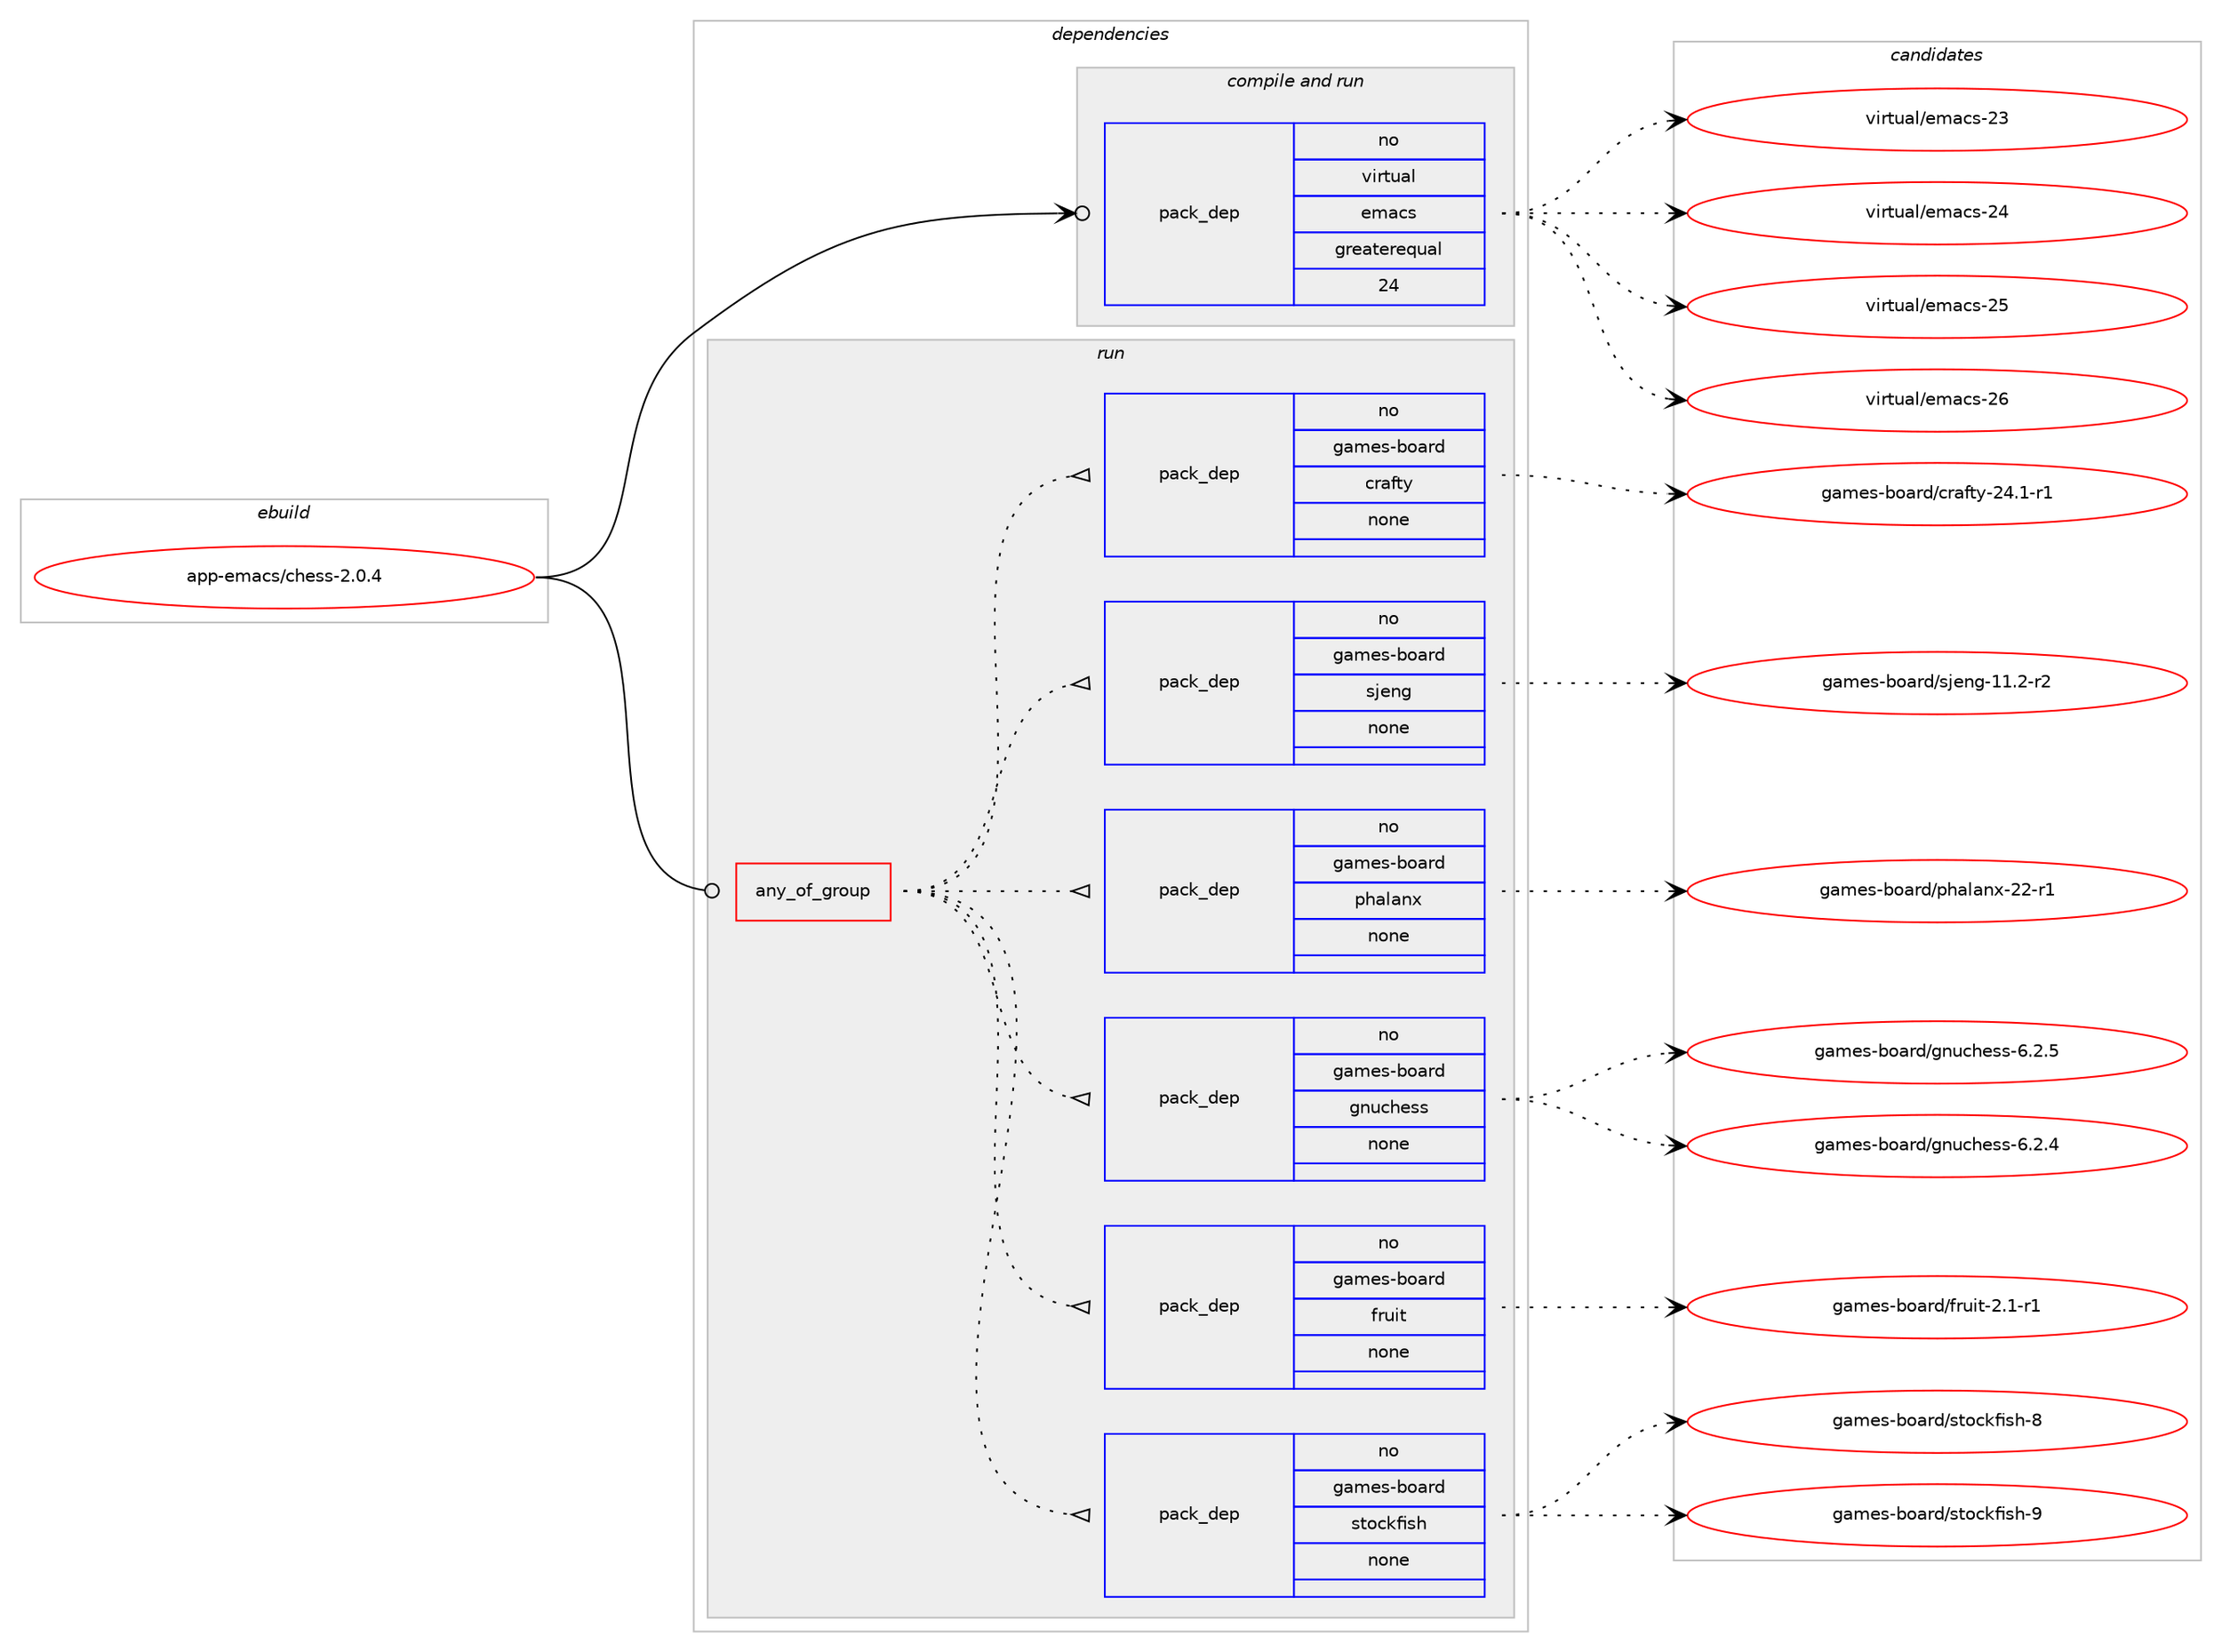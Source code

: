 digraph prolog {

# *************
# Graph options
# *************

newrank=true;
concentrate=true;
compound=true;
graph [rankdir=LR,fontname=Helvetica,fontsize=10,ranksep=1.5];#, ranksep=2.5, nodesep=0.2];
edge  [arrowhead=vee];
node  [fontname=Helvetica,fontsize=10];

# **********
# The ebuild
# **********

subgraph cluster_leftcol {
color=gray;
rank=same;
label=<<i>ebuild</i>>;
id [label="app-emacs/chess-2.0.4", color=red, width=4, href="../app-emacs/chess-2.0.4.svg"];
}

# ****************
# The dependencies
# ****************

subgraph cluster_midcol {
color=gray;
label=<<i>dependencies</i>>;
subgraph cluster_compile {
fillcolor="#eeeeee";
style=filled;
label=<<i>compile</i>>;
}
subgraph cluster_compileandrun {
fillcolor="#eeeeee";
style=filled;
label=<<i>compile and run</i>>;
subgraph pack1501 {
dependency1869 [label=<<TABLE BORDER="0" CELLBORDER="1" CELLSPACING="0" CELLPADDING="4" WIDTH="220"><TR><TD ROWSPAN="6" CELLPADDING="30">pack_dep</TD></TR><TR><TD WIDTH="110">no</TD></TR><TR><TD>virtual</TD></TR><TR><TD>emacs</TD></TR><TR><TD>greaterequal</TD></TR><TR><TD>24</TD></TR></TABLE>>, shape=none, color=blue];
}
id:e -> dependency1869:w [weight=20,style="solid",arrowhead="odotvee"];
}
subgraph cluster_run {
fillcolor="#eeeeee";
style=filled;
label=<<i>run</i>>;
subgraph any71 {
dependency1870 [label=<<TABLE BORDER="0" CELLBORDER="1" CELLSPACING="0" CELLPADDING="4"><TR><TD CELLPADDING="10">any_of_group</TD></TR></TABLE>>, shape=none, color=red];subgraph pack1502 {
dependency1871 [label=<<TABLE BORDER="0" CELLBORDER="1" CELLSPACING="0" CELLPADDING="4" WIDTH="220"><TR><TD ROWSPAN="6" CELLPADDING="30">pack_dep</TD></TR><TR><TD WIDTH="110">no</TD></TR><TR><TD>games-board</TD></TR><TR><TD>stockfish</TD></TR><TR><TD>none</TD></TR><TR><TD></TD></TR></TABLE>>, shape=none, color=blue];
}
dependency1870:e -> dependency1871:w [weight=20,style="dotted",arrowhead="oinv"];
subgraph pack1503 {
dependency1872 [label=<<TABLE BORDER="0" CELLBORDER="1" CELLSPACING="0" CELLPADDING="4" WIDTH="220"><TR><TD ROWSPAN="6" CELLPADDING="30">pack_dep</TD></TR><TR><TD WIDTH="110">no</TD></TR><TR><TD>games-board</TD></TR><TR><TD>fruit</TD></TR><TR><TD>none</TD></TR><TR><TD></TD></TR></TABLE>>, shape=none, color=blue];
}
dependency1870:e -> dependency1872:w [weight=20,style="dotted",arrowhead="oinv"];
subgraph pack1504 {
dependency1873 [label=<<TABLE BORDER="0" CELLBORDER="1" CELLSPACING="0" CELLPADDING="4" WIDTH="220"><TR><TD ROWSPAN="6" CELLPADDING="30">pack_dep</TD></TR><TR><TD WIDTH="110">no</TD></TR><TR><TD>games-board</TD></TR><TR><TD>gnuchess</TD></TR><TR><TD>none</TD></TR><TR><TD></TD></TR></TABLE>>, shape=none, color=blue];
}
dependency1870:e -> dependency1873:w [weight=20,style="dotted",arrowhead="oinv"];
subgraph pack1505 {
dependency1874 [label=<<TABLE BORDER="0" CELLBORDER="1" CELLSPACING="0" CELLPADDING="4" WIDTH="220"><TR><TD ROWSPAN="6" CELLPADDING="30">pack_dep</TD></TR><TR><TD WIDTH="110">no</TD></TR><TR><TD>games-board</TD></TR><TR><TD>phalanx</TD></TR><TR><TD>none</TD></TR><TR><TD></TD></TR></TABLE>>, shape=none, color=blue];
}
dependency1870:e -> dependency1874:w [weight=20,style="dotted",arrowhead="oinv"];
subgraph pack1506 {
dependency1875 [label=<<TABLE BORDER="0" CELLBORDER="1" CELLSPACING="0" CELLPADDING="4" WIDTH="220"><TR><TD ROWSPAN="6" CELLPADDING="30">pack_dep</TD></TR><TR><TD WIDTH="110">no</TD></TR><TR><TD>games-board</TD></TR><TR><TD>sjeng</TD></TR><TR><TD>none</TD></TR><TR><TD></TD></TR></TABLE>>, shape=none, color=blue];
}
dependency1870:e -> dependency1875:w [weight=20,style="dotted",arrowhead="oinv"];
subgraph pack1507 {
dependency1876 [label=<<TABLE BORDER="0" CELLBORDER="1" CELLSPACING="0" CELLPADDING="4" WIDTH="220"><TR><TD ROWSPAN="6" CELLPADDING="30">pack_dep</TD></TR><TR><TD WIDTH="110">no</TD></TR><TR><TD>games-board</TD></TR><TR><TD>crafty</TD></TR><TR><TD>none</TD></TR><TR><TD></TD></TR></TABLE>>, shape=none, color=blue];
}
dependency1870:e -> dependency1876:w [weight=20,style="dotted",arrowhead="oinv"];
}
id:e -> dependency1870:w [weight=20,style="solid",arrowhead="odot"];
}
}

# **************
# The candidates
# **************

subgraph cluster_choices {
rank=same;
color=gray;
label=<<i>candidates</i>>;

subgraph choice1501 {
color=black;
nodesep=1;
choice11810511411611797108471011099799115455051 [label="virtual/emacs-23", color=red, width=4,href="../virtual/emacs-23.svg"];
choice11810511411611797108471011099799115455052 [label="virtual/emacs-24", color=red, width=4,href="../virtual/emacs-24.svg"];
choice11810511411611797108471011099799115455053 [label="virtual/emacs-25", color=red, width=4,href="../virtual/emacs-25.svg"];
choice11810511411611797108471011099799115455054 [label="virtual/emacs-26", color=red, width=4,href="../virtual/emacs-26.svg"];
dependency1869:e -> choice11810511411611797108471011099799115455051:w [style=dotted,weight="100"];
dependency1869:e -> choice11810511411611797108471011099799115455052:w [style=dotted,weight="100"];
dependency1869:e -> choice11810511411611797108471011099799115455053:w [style=dotted,weight="100"];
dependency1869:e -> choice11810511411611797108471011099799115455054:w [style=dotted,weight="100"];
}
subgraph choice1502 {
color=black;
nodesep=1;
choice1039710910111545981119711410047115116111991071021051151044556 [label="games-board/stockfish-8", color=red, width=4,href="../games-board/stockfish-8.svg"];
choice1039710910111545981119711410047115116111991071021051151044557 [label="games-board/stockfish-9", color=red, width=4,href="../games-board/stockfish-9.svg"];
dependency1871:e -> choice1039710910111545981119711410047115116111991071021051151044556:w [style=dotted,weight="100"];
dependency1871:e -> choice1039710910111545981119711410047115116111991071021051151044557:w [style=dotted,weight="100"];
}
subgraph choice1503 {
color=black;
nodesep=1;
choice1039710910111545981119711410047102114117105116455046494511449 [label="games-board/fruit-2.1-r1", color=red, width=4,href="../games-board/fruit-2.1-r1.svg"];
dependency1872:e -> choice1039710910111545981119711410047102114117105116455046494511449:w [style=dotted,weight="100"];
}
subgraph choice1504 {
color=black;
nodesep=1;
choice103971091011154598111971141004710311011799104101115115455446504652 [label="games-board/gnuchess-6.2.4", color=red, width=4,href="../games-board/gnuchess-6.2.4.svg"];
choice103971091011154598111971141004710311011799104101115115455446504653 [label="games-board/gnuchess-6.2.5", color=red, width=4,href="../games-board/gnuchess-6.2.5.svg"];
dependency1873:e -> choice103971091011154598111971141004710311011799104101115115455446504652:w [style=dotted,weight="100"];
dependency1873:e -> choice103971091011154598111971141004710311011799104101115115455446504653:w [style=dotted,weight="100"];
}
subgraph choice1505 {
color=black;
nodesep=1;
choice103971091011154598111971141004711210497108971101204550504511449 [label="games-board/phalanx-22-r1", color=red, width=4,href="../games-board/phalanx-22-r1.svg"];
dependency1874:e -> choice103971091011154598111971141004711210497108971101204550504511449:w [style=dotted,weight="100"];
}
subgraph choice1506 {
color=black;
nodesep=1;
choice103971091011154598111971141004711510610111010345494946504511450 [label="games-board/sjeng-11.2-r2", color=red, width=4,href="../games-board/sjeng-11.2-r2.svg"];
dependency1875:e -> choice103971091011154598111971141004711510610111010345494946504511450:w [style=dotted,weight="100"];
}
subgraph choice1507 {
color=black;
nodesep=1;
choice1039710910111545981119711410047991149710211612145505246494511449 [label="games-board/crafty-24.1-r1", color=red, width=4,href="../games-board/crafty-24.1-r1.svg"];
dependency1876:e -> choice1039710910111545981119711410047991149710211612145505246494511449:w [style=dotted,weight="100"];
}
}

}
